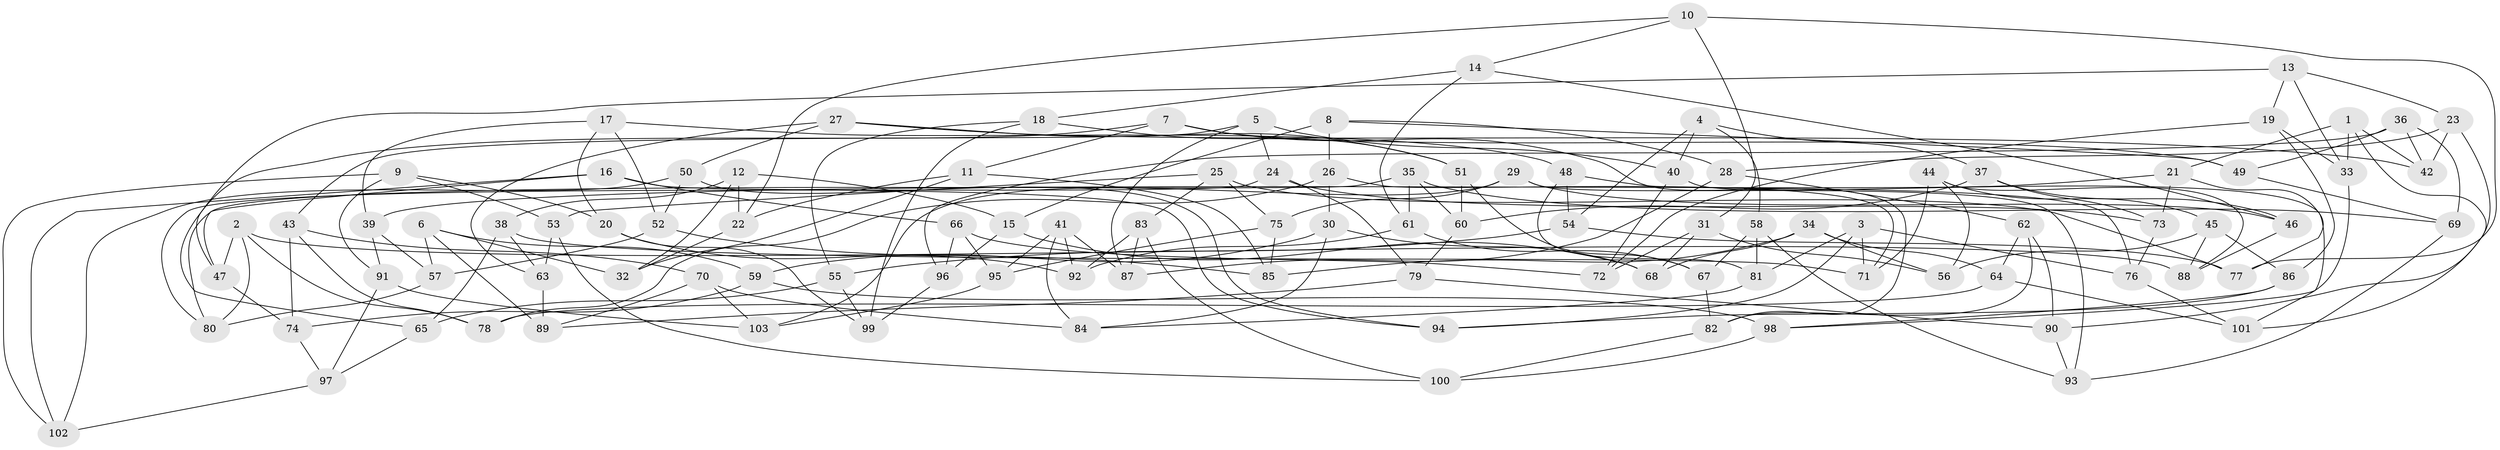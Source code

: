 // Generated by graph-tools (version 1.1) at 2025/16/03/09/25 04:16:44]
// undirected, 103 vertices, 206 edges
graph export_dot {
graph [start="1"]
  node [color=gray90,style=filled];
  1;
  2;
  3;
  4;
  5;
  6;
  7;
  8;
  9;
  10;
  11;
  12;
  13;
  14;
  15;
  16;
  17;
  18;
  19;
  20;
  21;
  22;
  23;
  24;
  25;
  26;
  27;
  28;
  29;
  30;
  31;
  32;
  33;
  34;
  35;
  36;
  37;
  38;
  39;
  40;
  41;
  42;
  43;
  44;
  45;
  46;
  47;
  48;
  49;
  50;
  51;
  52;
  53;
  54;
  55;
  56;
  57;
  58;
  59;
  60;
  61;
  62;
  63;
  64;
  65;
  66;
  67;
  68;
  69;
  70;
  71;
  72;
  73;
  74;
  75;
  76;
  77;
  78;
  79;
  80;
  81;
  82;
  83;
  84;
  85;
  86;
  87;
  88;
  89;
  90;
  91;
  92;
  93;
  94;
  95;
  96;
  97;
  98;
  99;
  100;
  101;
  102;
  103;
  1 -- 42;
  1 -- 33;
  1 -- 21;
  1 -- 101;
  2 -- 88;
  2 -- 78;
  2 -- 80;
  2 -- 47;
  3 -- 76;
  3 -- 71;
  3 -- 81;
  3 -- 94;
  4 -- 37;
  4 -- 58;
  4 -- 40;
  4 -- 54;
  5 -- 40;
  5 -- 87;
  5 -- 24;
  5 -- 43;
  6 -- 57;
  6 -- 32;
  6 -- 59;
  6 -- 89;
  7 -- 11;
  7 -- 65;
  7 -- 49;
  7 -- 82;
  8 -- 49;
  8 -- 26;
  8 -- 28;
  8 -- 15;
  9 -- 20;
  9 -- 53;
  9 -- 102;
  9 -- 91;
  10 -- 22;
  10 -- 14;
  10 -- 31;
  10 -- 77;
  11 -- 22;
  11 -- 32;
  11 -- 85;
  12 -- 38;
  12 -- 32;
  12 -- 22;
  12 -- 15;
  13 -- 33;
  13 -- 23;
  13 -- 19;
  13 -- 47;
  14 -- 18;
  14 -- 46;
  14 -- 61;
  15 -- 68;
  15 -- 96;
  16 -- 102;
  16 -- 47;
  16 -- 94;
  16 -- 66;
  17 -- 48;
  17 -- 52;
  17 -- 20;
  17 -- 39;
  18 -- 55;
  18 -- 51;
  18 -- 99;
  19 -- 33;
  19 -- 86;
  19 -- 72;
  20 -- 99;
  20 -- 92;
  21 -- 77;
  21 -- 39;
  21 -- 73;
  22 -- 32;
  23 -- 28;
  23 -- 90;
  23 -- 42;
  24 -- 73;
  24 -- 80;
  24 -- 79;
  25 -- 75;
  25 -- 83;
  25 -- 77;
  25 -- 53;
  26 -- 71;
  26 -- 30;
  26 -- 78;
  27 -- 51;
  27 -- 42;
  27 -- 50;
  27 -- 63;
  28 -- 87;
  28 -- 62;
  29 -- 46;
  29 -- 103;
  29 -- 93;
  29 -- 75;
  30 -- 68;
  30 -- 59;
  30 -- 84;
  31 -- 56;
  31 -- 68;
  31 -- 72;
  33 -- 98;
  34 -- 85;
  34 -- 64;
  34 -- 56;
  34 -- 68;
  35 -- 69;
  35 -- 61;
  35 -- 60;
  35 -- 80;
  36 -- 69;
  36 -- 42;
  36 -- 96;
  36 -- 49;
  37 -- 46;
  37 -- 60;
  37 -- 73;
  38 -- 63;
  38 -- 65;
  38 -- 71;
  39 -- 91;
  39 -- 57;
  40 -- 72;
  40 -- 101;
  41 -- 84;
  41 -- 92;
  41 -- 95;
  41 -- 87;
  43 -- 70;
  43 -- 78;
  43 -- 74;
  44 -- 56;
  44 -- 45;
  44 -- 88;
  44 -- 71;
  45 -- 86;
  45 -- 88;
  45 -- 56;
  46 -- 88;
  47 -- 74;
  48 -- 81;
  48 -- 76;
  48 -- 54;
  49 -- 69;
  50 -- 102;
  50 -- 94;
  50 -- 52;
  51 -- 60;
  51 -- 67;
  52 -- 85;
  52 -- 57;
  53 -- 100;
  53 -- 63;
  54 -- 77;
  54 -- 55;
  55 -- 99;
  55 -- 65;
  57 -- 80;
  58 -- 93;
  58 -- 67;
  58 -- 81;
  59 -- 74;
  59 -- 98;
  60 -- 79;
  61 -- 67;
  61 -- 92;
  62 -- 82;
  62 -- 64;
  62 -- 90;
  63 -- 89;
  64 -- 101;
  64 -- 78;
  65 -- 97;
  66 -- 72;
  66 -- 95;
  66 -- 96;
  67 -- 82;
  69 -- 93;
  70 -- 103;
  70 -- 84;
  70 -- 89;
  73 -- 76;
  74 -- 97;
  75 -- 85;
  75 -- 95;
  76 -- 101;
  79 -- 89;
  79 -- 90;
  81 -- 84;
  82 -- 100;
  83 -- 92;
  83 -- 100;
  83 -- 87;
  86 -- 94;
  86 -- 98;
  90 -- 93;
  91 -- 97;
  91 -- 103;
  95 -- 103;
  96 -- 99;
  97 -- 102;
  98 -- 100;
}
